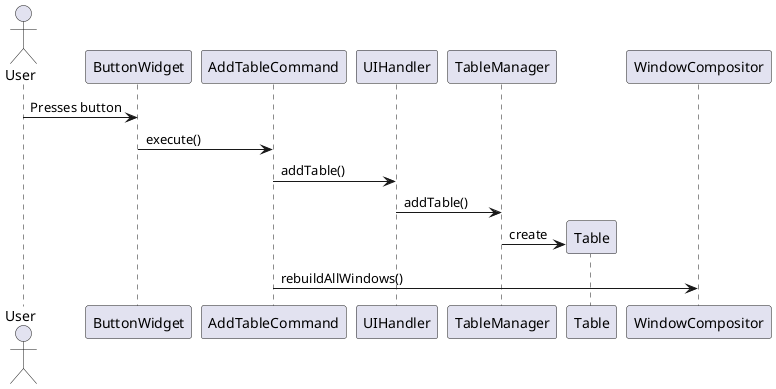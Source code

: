 @startuml
actor User

User->ButtonWidget: Presses button
ButtonWidget -> AddTableCommand: execute()
AddTableCommand -> UIHandler: addTable()
UIHandler -> TableManager: addTable()
create Table
TableManager -> Table: create

AddTableCommand -> WindowCompositor: rebuildAllWindows()


@enduml